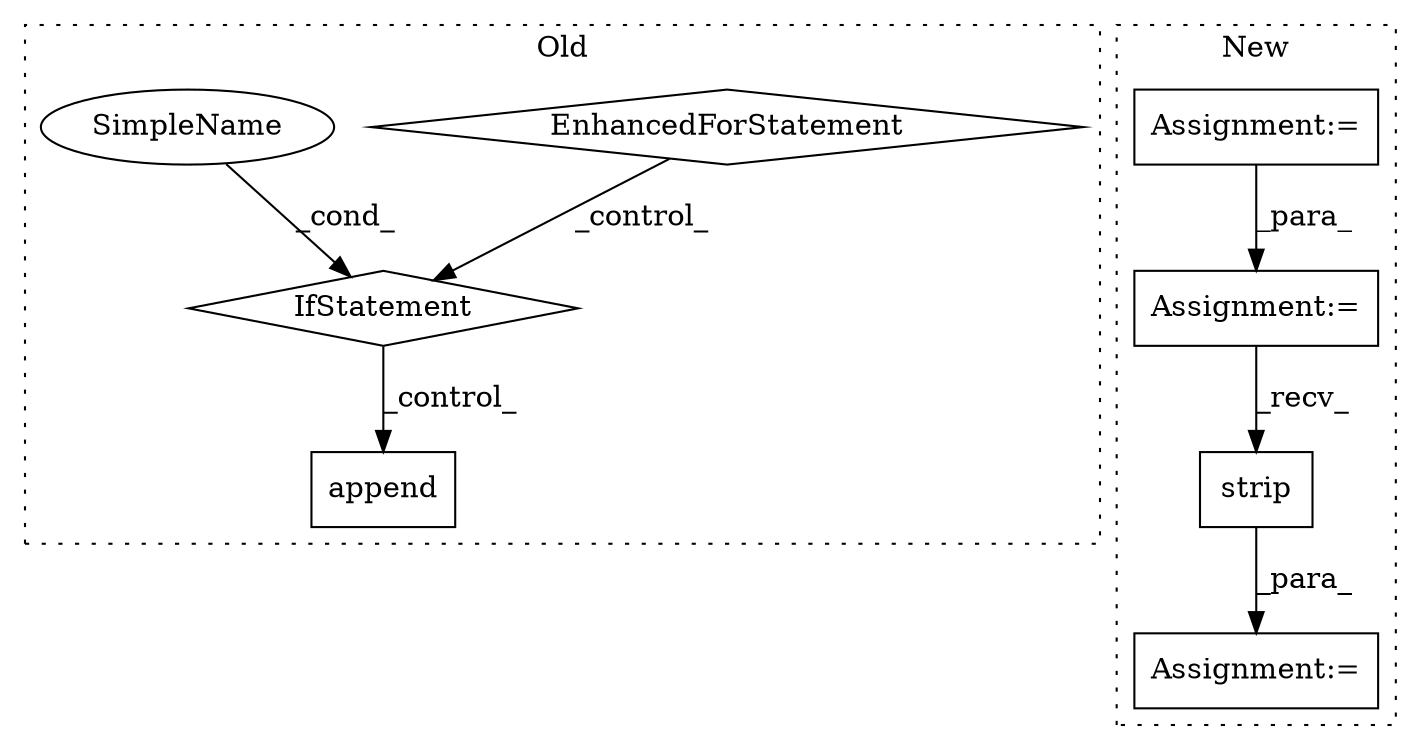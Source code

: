 digraph G {
subgraph cluster0 {
1 [label="append" a="32" s="5418,5429" l="7,1" shape="box"];
4 [label="IfStatement" a="25" s="5376,5387" l="4,2" shape="diamond"];
7 [label="EnhancedForStatement" a="70" s="5215,5294" l="53,2" shape="diamond"];
8 [label="SimpleName" a="42" s="5380" l="7" shape="ellipse"];
label = "Old";
style="dotted";
}
subgraph cluster1 {
2 [label="strip" a="32" s="5287" l="7" shape="box"];
3 [label="Assignment:=" a="7" s="5268" l="1" shape="box"];
5 [label="Assignment:=" a="7" s="5355" l="68" shape="box"];
6 [label="Assignment:=" a="7" s="5210" l="1" shape="box"];
label = "New";
style="dotted";
}
2 -> 3 [label="_para_"];
4 -> 1 [label="_control_"];
5 -> 2 [label="_recv_"];
6 -> 5 [label="_para_"];
7 -> 4 [label="_control_"];
8 -> 4 [label="_cond_"];
}